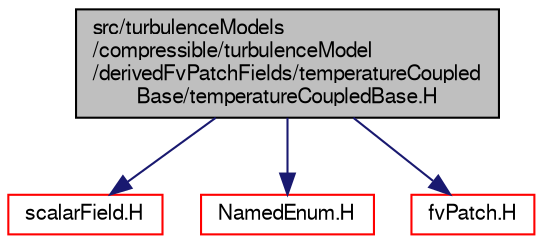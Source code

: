 digraph "src/turbulenceModels/compressible/turbulenceModel/derivedFvPatchFields/temperatureCoupledBase/temperatureCoupledBase.H"
{
  bgcolor="transparent";
  edge [fontname="FreeSans",fontsize="10",labelfontname="FreeSans",labelfontsize="10"];
  node [fontname="FreeSans",fontsize="10",shape=record];
  Node0 [label="src/turbulenceModels\l/compressible/turbulenceModel\l/derivedFvPatchFields/temperatureCoupled\lBase/temperatureCoupledBase.H",height=0.2,width=0.4,color="black", fillcolor="grey75", style="filled", fontcolor="black"];
  Node0 -> Node1 [color="midnightblue",fontsize="10",style="solid",fontname="FreeSans"];
  Node1 [label="scalarField.H",height=0.2,width=0.4,color="red",URL="$a09656.html"];
  Node0 -> Node71 [color="midnightblue",fontsize="10",style="solid",fontname="FreeSans"];
  Node71 [label="NamedEnum.H",height=0.2,width=0.4,color="red",URL="$a08783.html"];
  Node0 -> Node81 [color="midnightblue",fontsize="10",style="solid",fontname="FreeSans"];
  Node81 [label="fvPatch.H",height=0.2,width=0.4,color="red",URL="$a03686.html"];
}
